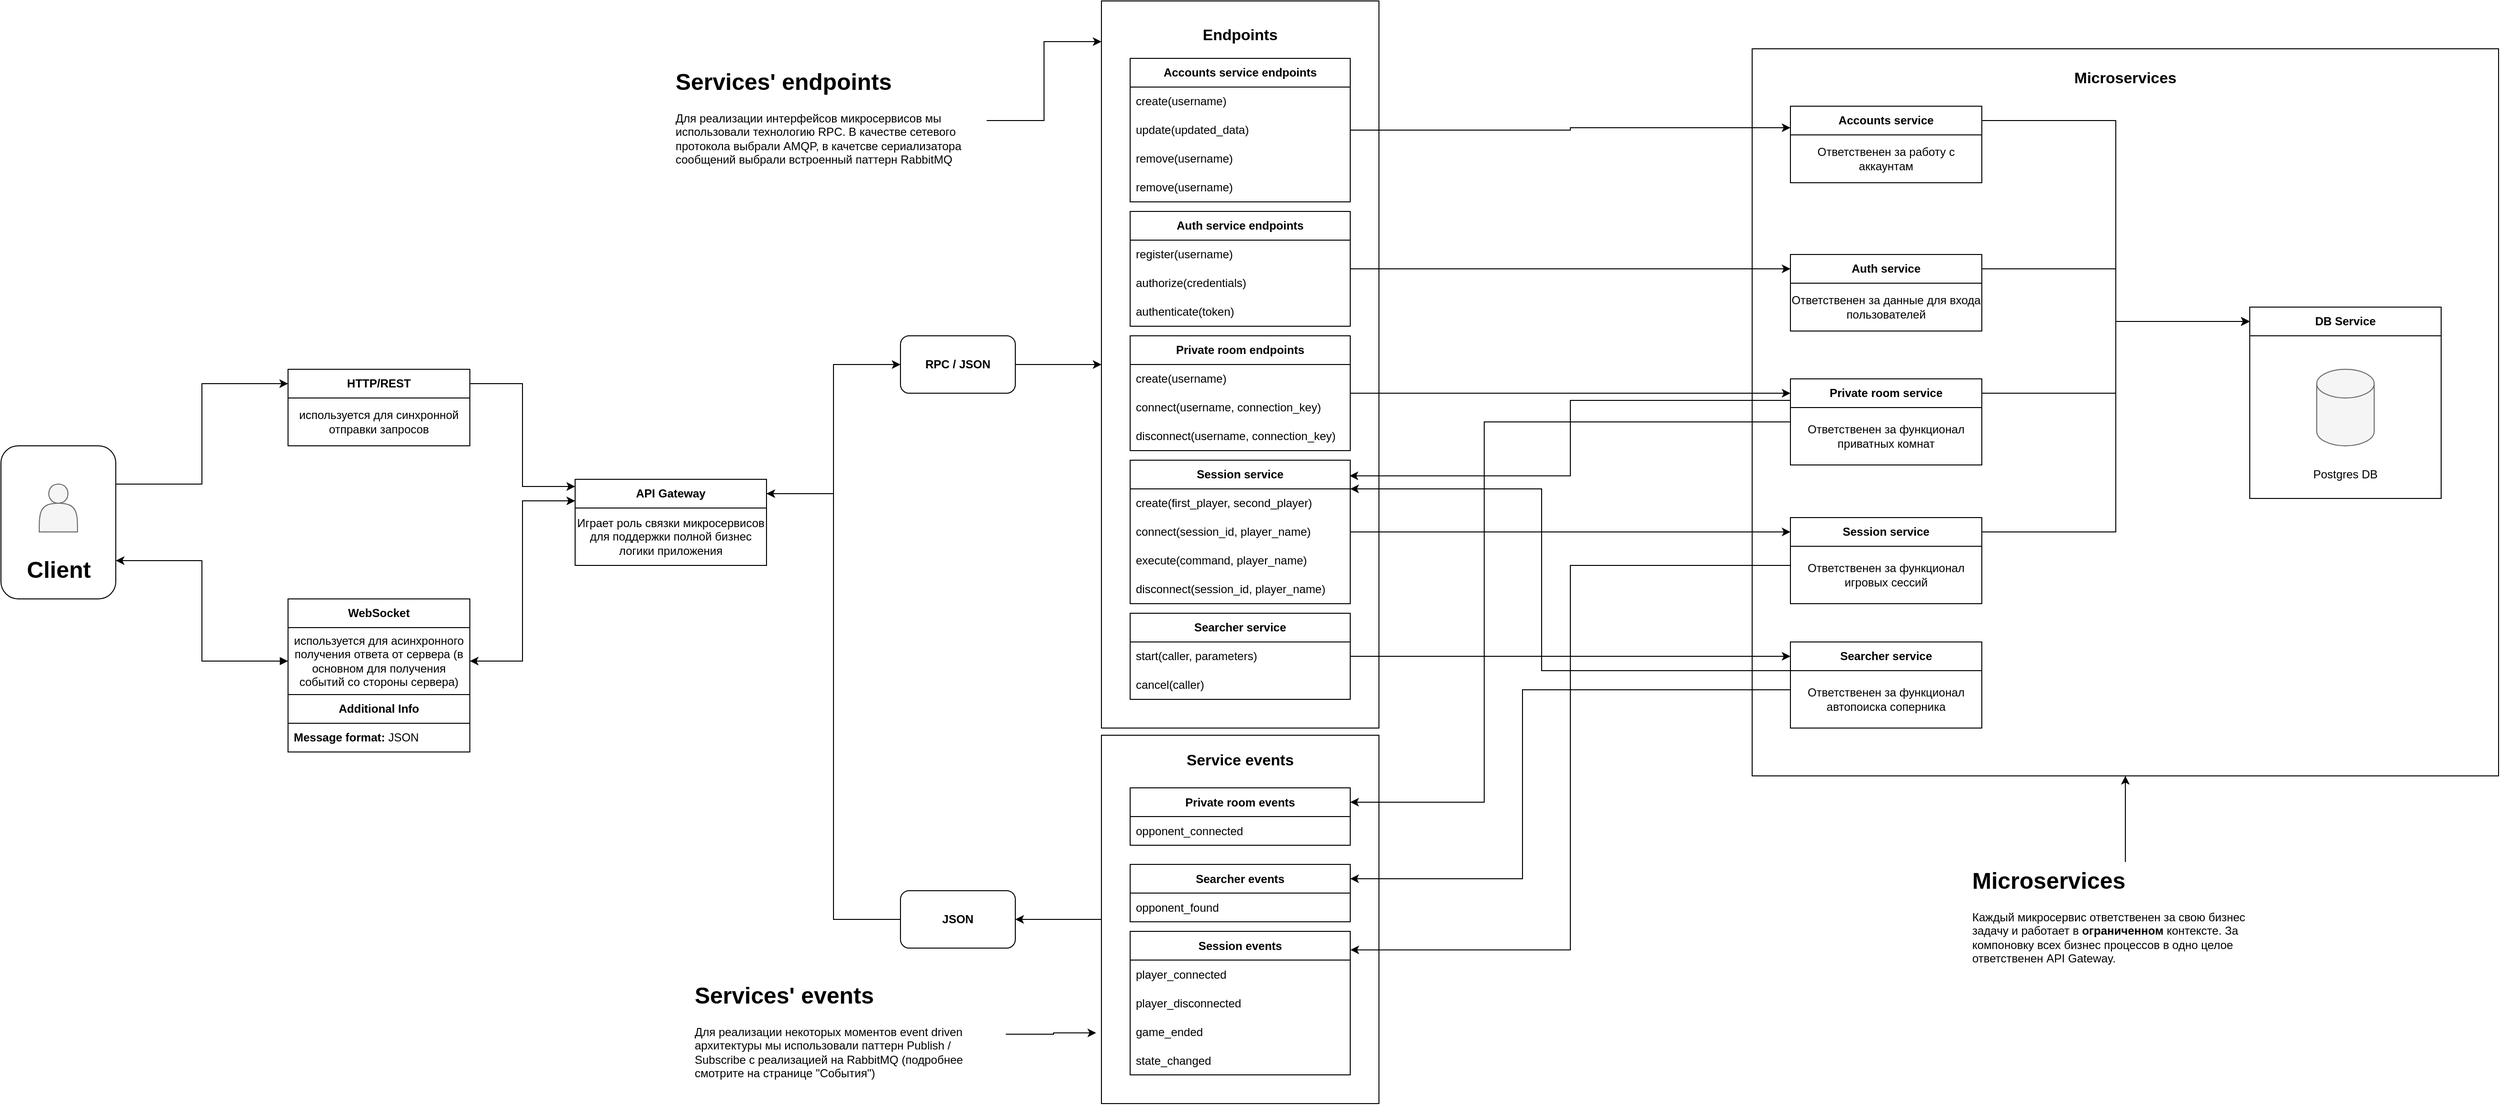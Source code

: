 <mxfile version="20.8.5" type="device" pages="2"><diagram id="Y5wMpekUJ-CUE5D_Z76v" name="Архитектура"><mxGraphModel dx="993" dy="578" grid="1" gridSize="10" guides="1" tooltips="1" connect="1" arrows="1" fold="1" page="1" pageScale="1" pageWidth="1920" pageHeight="1200" math="0" shadow="0"><root><mxCell id="0"/><mxCell id="1" parent="0"/><mxCell id="fDxoLSfiKljnITF41KRz-1" value="" style="rounded=0;whiteSpace=wrap;html=1;" vertex="1" parent="1"><mxGeometry x="2040" y="80" width="780" height="760" as="geometry"/></mxCell><mxCell id="6BykPhnI9kqk2u2RDdWF-20" value="" style="rounded=0;whiteSpace=wrap;html=1;" parent="1" vertex="1"><mxGeometry x="2560" y="380" width="200" height="170" as="geometry"/></mxCell><mxCell id="6BykPhnI9kqk2u2RDdWF-6" style="edgeStyle=orthogonalEdgeStyle;rounded=0;orthogonalLoop=1;jettySize=auto;html=1;entryX=1;entryY=0.5;entryDx=0;entryDy=0;" parent="1" source="oUg235Dm6jJz1CxN2ova-1" target="6BykPhnI9kqk2u2RDdWF-4" edge="1"><mxGeometry relative="1" as="geometry"/></mxCell><mxCell id="oUg235Dm6jJz1CxN2ova-1" value="" style="rounded=0;whiteSpace=wrap;html=1;" parent="1" vertex="1"><mxGeometry x="1360" y="797.5" width="290" height="385" as="geometry"/></mxCell><mxCell id="xs4om7wZSjSLEiR7lNEy-93" value="" style="rounded=0;whiteSpace=wrap;html=1;" parent="1" vertex="1"><mxGeometry x="1360" y="30" width="290" height="760" as="geometry"/></mxCell><mxCell id="xs4om7wZSjSLEiR7lNEy-24" value="" style="rounded=1;whiteSpace=wrap;html=1;" parent="1" vertex="1"><mxGeometry x="210" y="495" width="120" height="160" as="geometry"/></mxCell><mxCell id="6BykPhnI9kqk2u2RDdWF-2" style="edgeStyle=orthogonalEdgeStyle;rounded=0;orthogonalLoop=1;jettySize=auto;html=1;entryX=0;entryY=0.5;entryDx=0;entryDy=0;" parent="1" source="xs4om7wZSjSLEiR7lNEy-1" target="6BykPhnI9kqk2u2RDdWF-1" edge="1"><mxGeometry relative="1" as="geometry"/></mxCell><mxCell id="xs4om7wZSjSLEiR7lNEy-1" value="API Gateway" style="rounded=0;whiteSpace=wrap;html=1;fontStyle=1" parent="1" vertex="1"><mxGeometry x="810" y="530" width="200" height="30" as="geometry"/></mxCell><mxCell id="xs4om7wZSjSLEiR7lNEy-11" value="Играет роль связки микросервисов для поддержки полной бизнес логики приложения" style="rounded=0;whiteSpace=wrap;html=1;" parent="1" vertex="1"><mxGeometry x="810" y="560" width="200" height="60" as="geometry"/></mxCell><mxCell id="6BykPhnI9kqk2u2RDdWF-22" style="edgeStyle=orthogonalEdgeStyle;rounded=0;orthogonalLoop=1;jettySize=auto;html=1;entryX=0;entryY=0.5;entryDx=0;entryDy=0;" parent="1" source="xs4om7wZSjSLEiR7lNEy-12" target="6BykPhnI9kqk2u2RDdWF-19" edge="1"><mxGeometry relative="1" as="geometry"/></mxCell><mxCell id="xs4om7wZSjSLEiR7lNEy-12" value="Accounts service" style="rounded=0;whiteSpace=wrap;html=1;fontStyle=1" parent="1" vertex="1"><mxGeometry x="2080" y="140" width="200" height="30" as="geometry"/></mxCell><mxCell id="xs4om7wZSjSLEiR7lNEy-13" value="Ответственен за работу с аккаунтам" style="rounded=0;whiteSpace=wrap;html=1;" parent="1" vertex="1"><mxGeometry x="2080" y="170" width="200" height="50" as="geometry"/></mxCell><mxCell id="6BykPhnI9kqk2u2RDdWF-23" style="edgeStyle=orthogonalEdgeStyle;rounded=0;orthogonalLoop=1;jettySize=auto;html=1;entryX=0;entryY=0.5;entryDx=0;entryDy=0;" parent="1" source="xs4om7wZSjSLEiR7lNEy-14" target="6BykPhnI9kqk2u2RDdWF-19" edge="1"><mxGeometry relative="1" as="geometry"/></mxCell><mxCell id="xs4om7wZSjSLEiR7lNEy-14" value="Auth service" style="rounded=0;whiteSpace=wrap;html=1;fontStyle=1" parent="1" vertex="1"><mxGeometry x="2080" y="295" width="200" height="30" as="geometry"/></mxCell><mxCell id="xs4om7wZSjSLEiR7lNEy-15" value="Ответственен за данные для входа пользователей" style="rounded=0;whiteSpace=wrap;html=1;" parent="1" vertex="1"><mxGeometry x="2080" y="325" width="200" height="50" as="geometry"/></mxCell><mxCell id="6BykPhnI9kqk2u2RDdWF-14" style="edgeStyle=orthogonalEdgeStyle;rounded=0;orthogonalLoop=1;jettySize=auto;html=1;exitX=0;exitY=0;exitDx=0;exitDy=0;" parent="1" source="xs4om7wZSjSLEiR7lNEy-17" edge="1"><mxGeometry relative="1" as="geometry"><mxPoint x="1620" y="540" as="targetPoint"/><Array as="points"><mxPoint x="1820" y="730"/><mxPoint x="1820" y="540"/></Array></mxGeometry></mxCell><mxCell id="6BykPhnI9kqk2u2RDdWF-17" style="edgeStyle=orthogonalEdgeStyle;rounded=0;orthogonalLoop=1;jettySize=auto;html=1;entryX=1;entryY=0.25;entryDx=0;entryDy=0;" parent="1" source="xs4om7wZSjSLEiR7lNEy-16" target="xs4om7wZSjSLEiR7lNEy-99" edge="1"><mxGeometry relative="1" as="geometry"><Array as="points"><mxPoint x="2180" y="750"/><mxPoint x="1800" y="750"/><mxPoint x="1800" y="948"/></Array></mxGeometry></mxCell><mxCell id="xs4om7wZSjSLEiR7lNEy-16" value="Searcher service" style="rounded=0;whiteSpace=wrap;html=1;fontStyle=1" parent="1" vertex="1"><mxGeometry x="2080" y="700" width="200" height="30" as="geometry"/></mxCell><mxCell id="xs4om7wZSjSLEiR7lNEy-17" value="Ответственен за функционал автопоиска соперника" style="rounded=0;whiteSpace=wrap;html=1;" parent="1" vertex="1"><mxGeometry x="2080" y="730" width="200" height="60" as="geometry"/></mxCell><mxCell id="6BykPhnI9kqk2u2RDdWF-13" style="edgeStyle=orthogonalEdgeStyle;rounded=0;orthogonalLoop=1;jettySize=auto;html=1;entryX=0.997;entryY=0.109;entryDx=0;entryDy=0;entryPerimeter=0;exitX=0;exitY=0.75;exitDx=0;exitDy=0;" parent="1" source="xs4om7wZSjSLEiR7lNEy-18" target="xs4om7wZSjSLEiR7lNEy-83" edge="1"><mxGeometry relative="1" as="geometry"/></mxCell><mxCell id="6BykPhnI9kqk2u2RDdWF-15" style="edgeStyle=orthogonalEdgeStyle;rounded=0;orthogonalLoop=1;jettySize=auto;html=1;entryX=1;entryY=0.25;entryDx=0;entryDy=0;exitX=0;exitY=0.25;exitDx=0;exitDy=0;" parent="1" source="xs4om7wZSjSLEiR7lNEy-19" target="xs4om7wZSjSLEiR7lNEy-95" edge="1"><mxGeometry relative="1" as="geometry"><Array as="points"><mxPoint x="1760" y="470"/><mxPoint x="1760" y="868"/></Array></mxGeometry></mxCell><mxCell id="6BykPhnI9kqk2u2RDdWF-24" style="edgeStyle=orthogonalEdgeStyle;rounded=0;orthogonalLoop=1;jettySize=auto;html=1;entryX=0;entryY=0.5;entryDx=0;entryDy=0;" parent="1" source="xs4om7wZSjSLEiR7lNEy-18" target="6BykPhnI9kqk2u2RDdWF-19" edge="1"><mxGeometry relative="1" as="geometry"/></mxCell><mxCell id="xs4om7wZSjSLEiR7lNEy-18" value="Private room service" style="rounded=0;whiteSpace=wrap;html=1;fontStyle=1" parent="1" vertex="1"><mxGeometry x="2080" y="425" width="200" height="30" as="geometry"/></mxCell><mxCell id="xs4om7wZSjSLEiR7lNEy-19" value="Ответственен за функционал приватных комнат" style="rounded=0;whiteSpace=wrap;html=1;" parent="1" vertex="1"><mxGeometry x="2080" y="455" width="200" height="60" as="geometry"/></mxCell><mxCell id="6BykPhnI9kqk2u2RDdWF-16" style="edgeStyle=orthogonalEdgeStyle;rounded=0;orthogonalLoop=1;jettySize=auto;html=1;entryX=1.001;entryY=0.129;entryDx=0;entryDy=0;entryPerimeter=0;" parent="1" source="xs4om7wZSjSLEiR7lNEy-20" target="xs4om7wZSjSLEiR7lNEy-101" edge="1"><mxGeometry relative="1" as="geometry"><Array as="points"><mxPoint x="2180" y="620"/><mxPoint x="1850" y="620"/><mxPoint x="1850" y="1022"/></Array></mxGeometry></mxCell><mxCell id="6BykPhnI9kqk2u2RDdWF-25" style="edgeStyle=orthogonalEdgeStyle;rounded=0;orthogonalLoop=1;jettySize=auto;html=1;entryX=0;entryY=0.5;entryDx=0;entryDy=0;" parent="1" source="xs4om7wZSjSLEiR7lNEy-20" target="6BykPhnI9kqk2u2RDdWF-19" edge="1"><mxGeometry relative="1" as="geometry"/></mxCell><mxCell id="xs4om7wZSjSLEiR7lNEy-20" value="Session service" style="rounded=0;whiteSpace=wrap;html=1;fontStyle=1" parent="1" vertex="1"><mxGeometry x="2080" y="570" width="200" height="30" as="geometry"/></mxCell><mxCell id="xs4om7wZSjSLEiR7lNEy-21" value="Ответственен за функционал игровых сессий" style="rounded=0;whiteSpace=wrap;html=1;" parent="1" vertex="1"><mxGeometry x="2080" y="600" width="200" height="60" as="geometry"/></mxCell><mxCell id="xs4om7wZSjSLEiR7lNEy-22" value="" style="shape=actor;whiteSpace=wrap;html=1;fillColor=#f5f5f5;fontColor=#333333;strokeColor=#666666;" parent="1" vertex="1"><mxGeometry x="250" y="535" width="40" height="50" as="geometry"/></mxCell><mxCell id="xs4om7wZSjSLEiR7lNEy-23" value="Client" style="text;strokeColor=none;fillColor=none;html=1;fontSize=24;fontStyle=1;verticalAlign=middle;align=center;" parent="1" vertex="1"><mxGeometry x="220" y="605" width="100" height="40" as="geometry"/></mxCell><mxCell id="xs4om7wZSjSLEiR7lNEy-63" style="edgeStyle=orthogonalEdgeStyle;rounded=0;orthogonalLoop=1;jettySize=auto;html=1;exitX=1;exitY=0.25;exitDx=0;exitDy=0;entryX=0;entryY=0.5;entryDx=0;entryDy=0;" parent="1" source="xs4om7wZSjSLEiR7lNEy-24" target="xs4om7wZSjSLEiR7lNEy-25" edge="1"><mxGeometry relative="1" as="geometry"><mxPoint x="360" y="425" as="targetPoint"/></mxGeometry></mxCell><mxCell id="xs4om7wZSjSLEiR7lNEy-64" style="edgeStyle=orthogonalEdgeStyle;rounded=0;orthogonalLoop=1;jettySize=auto;html=1;entryX=0;entryY=0.25;entryDx=0;entryDy=0;" parent="1" source="xs4om7wZSjSLEiR7lNEy-25" target="xs4om7wZSjSLEiR7lNEy-1" edge="1"><mxGeometry relative="1" as="geometry"/></mxCell><mxCell id="xs4om7wZSjSLEiR7lNEy-25" value="HTTP/REST" style="rounded=0;whiteSpace=wrap;html=1;fontStyle=1" parent="1" vertex="1"><mxGeometry x="510" y="415" width="190" height="30" as="geometry"/></mxCell><mxCell id="xs4om7wZSjSLEiR7lNEy-26" value="используется для синхронной отправки запросов" style="rounded=0;whiteSpace=wrap;html=1;" parent="1" vertex="1"><mxGeometry x="510" y="445" width="190" height="50" as="geometry"/></mxCell><mxCell id="xs4om7wZSjSLEiR7lNEy-27" value="WebSocket" style="rounded=0;whiteSpace=wrap;html=1;fontStyle=1" parent="1" vertex="1"><mxGeometry x="510" y="655" width="190" height="30" as="geometry"/></mxCell><mxCell id="xs4om7wZSjSLEiR7lNEy-61" style="edgeStyle=orthogonalEdgeStyle;rounded=0;orthogonalLoop=1;jettySize=auto;html=1;entryX=1;entryY=0.75;entryDx=0;entryDy=0;startArrow=block;startFill=1;" parent="1" source="xs4om7wZSjSLEiR7lNEy-28" target="xs4om7wZSjSLEiR7lNEy-24" edge="1"><mxGeometry relative="1" as="geometry"/></mxCell><mxCell id="xs4om7wZSjSLEiR7lNEy-62" style="edgeStyle=orthogonalEdgeStyle;rounded=0;orthogonalLoop=1;jettySize=auto;html=1;entryX=0;entryY=0.75;entryDx=0;entryDy=0;startArrow=classic;startFill=1;" parent="1" source="xs4om7wZSjSLEiR7lNEy-28" target="xs4om7wZSjSLEiR7lNEy-1" edge="1"><mxGeometry relative="1" as="geometry"/></mxCell><mxCell id="xs4om7wZSjSLEiR7lNEy-28" value="используется для асинхронного получения ответа от сервера (в основном для получения событий со стороны сервера)" style="rounded=0;whiteSpace=wrap;html=1;" parent="1" vertex="1"><mxGeometry x="510" y="685" width="190" height="70" as="geometry"/></mxCell><mxCell id="xs4om7wZSjSLEiR7lNEy-57" value="&lt;b&gt;Additional Info&lt;/b&gt;" style="swimlane;fontStyle=0;childLayout=stackLayout;horizontal=1;startSize=30;horizontalStack=0;resizeParent=1;resizeParentMax=0;resizeLast=0;collapsible=1;marginBottom=0;whiteSpace=wrap;html=1;" parent="1" vertex="1"><mxGeometry x="510" y="755" width="190" height="60" as="geometry"><mxRectangle x="510" y="755" width="190" height="30" as="alternateBounds"/></mxGeometry></mxCell><mxCell id="xs4om7wZSjSLEiR7lNEy-58" value="&lt;b&gt;Message format:&lt;/b&gt; JSON" style="text;strokeColor=none;fillColor=none;align=left;verticalAlign=middle;spacingLeft=4;spacingRight=4;overflow=hidden;points=[[0,0.5],[1,0.5]];portConstraint=eastwest;rotatable=0;whiteSpace=wrap;html=1;" parent="xs4om7wZSjSLEiR7lNEy-57" vertex="1"><mxGeometry y="30" width="190" height="30" as="geometry"/></mxCell><mxCell id="6BykPhnI9kqk2u2RDdWF-8" style="edgeStyle=orthogonalEdgeStyle;rounded=0;orthogonalLoop=1;jettySize=auto;html=1;entryX=0;entryY=0.75;entryDx=0;entryDy=0;" parent="1" source="xs4om7wZSjSLEiR7lNEy-69" target="xs4om7wZSjSLEiR7lNEy-12" edge="1"><mxGeometry relative="1" as="geometry"/></mxCell><mxCell id="xs4om7wZSjSLEiR7lNEy-69" value="&lt;b&gt;Accounts service endpoints&lt;/b&gt;" style="swimlane;fontStyle=0;childLayout=stackLayout;horizontal=1;startSize=30;horizontalStack=0;resizeParent=1;resizeParentMax=0;resizeLast=0;collapsible=1;marginBottom=0;whiteSpace=wrap;html=1;" parent="1" vertex="1"><mxGeometry x="1390" y="90" width="230" height="150" as="geometry"><mxRectangle x="1290" y="760" width="200" height="30" as="alternateBounds"/></mxGeometry></mxCell><mxCell id="xs4om7wZSjSLEiR7lNEy-70" value="create(username)" style="text;strokeColor=none;fillColor=none;align=left;verticalAlign=middle;spacingLeft=4;spacingRight=4;overflow=hidden;points=[[0,0.5],[1,0.5]];portConstraint=eastwest;rotatable=0;whiteSpace=wrap;html=1;" parent="xs4om7wZSjSLEiR7lNEy-69" vertex="1"><mxGeometry y="30" width="230" height="30" as="geometry"/></mxCell><mxCell id="xs4om7wZSjSLEiR7lNEy-71" value="update(updated_data)" style="text;strokeColor=none;fillColor=none;align=left;verticalAlign=middle;spacingLeft=4;spacingRight=4;overflow=hidden;points=[[0,0.5],[1,0.5]];portConstraint=eastwest;rotatable=0;whiteSpace=wrap;html=1;" parent="xs4om7wZSjSLEiR7lNEy-69" vertex="1"><mxGeometry y="60" width="230" height="30" as="geometry"/></mxCell><mxCell id="xs4om7wZSjSLEiR7lNEy-72" value="remove(username)" style="text;strokeColor=none;fillColor=none;align=left;verticalAlign=middle;spacingLeft=4;spacingRight=4;overflow=hidden;points=[[0,0.5],[1,0.5]];portConstraint=eastwest;rotatable=0;whiteSpace=wrap;html=1;" parent="xs4om7wZSjSLEiR7lNEy-69" vertex="1"><mxGeometry y="90" width="230" height="30" as="geometry"/></mxCell><mxCell id="xs4om7wZSjSLEiR7lNEy-73" value="remove(username)" style="text;strokeColor=none;fillColor=none;align=left;verticalAlign=middle;spacingLeft=4;spacingRight=4;overflow=hidden;points=[[0,0.5],[1,0.5]];portConstraint=eastwest;rotatable=0;whiteSpace=wrap;html=1;" parent="xs4om7wZSjSLEiR7lNEy-69" vertex="1"><mxGeometry y="120" width="230" height="30" as="geometry"/></mxCell><mxCell id="6BykPhnI9kqk2u2RDdWF-9" style="edgeStyle=orthogonalEdgeStyle;rounded=0;orthogonalLoop=1;jettySize=auto;html=1;entryX=0;entryY=0.5;entryDx=0;entryDy=0;" parent="1" source="xs4om7wZSjSLEiR7lNEy-74" target="xs4om7wZSjSLEiR7lNEy-14" edge="1"><mxGeometry relative="1" as="geometry"/></mxCell><mxCell id="xs4om7wZSjSLEiR7lNEy-74" value="&lt;b&gt;Auth service endpoints&lt;/b&gt;" style="swimlane;fontStyle=0;childLayout=stackLayout;horizontal=1;startSize=30;horizontalStack=0;resizeParent=1;resizeParentMax=0;resizeLast=0;collapsible=1;marginBottom=0;whiteSpace=wrap;html=1;" parent="1" vertex="1"><mxGeometry x="1390" y="250" width="230" height="120" as="geometry"><mxRectangle x="1290" y="760" width="200" height="30" as="alternateBounds"/></mxGeometry></mxCell><mxCell id="xs4om7wZSjSLEiR7lNEy-75" value="register(username)" style="text;strokeColor=none;fillColor=none;align=left;verticalAlign=middle;spacingLeft=4;spacingRight=4;overflow=hidden;points=[[0,0.5],[1,0.5]];portConstraint=eastwest;rotatable=0;whiteSpace=wrap;html=1;" parent="xs4om7wZSjSLEiR7lNEy-74" vertex="1"><mxGeometry y="30" width="230" height="30" as="geometry"/></mxCell><mxCell id="xs4om7wZSjSLEiR7lNEy-76" value="authorize(credentials)" style="text;strokeColor=none;fillColor=none;align=left;verticalAlign=middle;spacingLeft=4;spacingRight=4;overflow=hidden;points=[[0,0.5],[1,0.5]];portConstraint=eastwest;rotatable=0;whiteSpace=wrap;html=1;" parent="xs4om7wZSjSLEiR7lNEy-74" vertex="1"><mxGeometry y="60" width="230" height="30" as="geometry"/></mxCell><mxCell id="xs4om7wZSjSLEiR7lNEy-77" value="authenticate(token)" style="text;strokeColor=none;fillColor=none;align=left;verticalAlign=middle;spacingLeft=4;spacingRight=4;overflow=hidden;points=[[0,0.5],[1,0.5]];portConstraint=eastwest;rotatable=0;whiteSpace=wrap;html=1;" parent="xs4om7wZSjSLEiR7lNEy-74" vertex="1"><mxGeometry y="90" width="230" height="30" as="geometry"/></mxCell><mxCell id="6BykPhnI9kqk2u2RDdWF-10" style="edgeStyle=orthogonalEdgeStyle;rounded=0;orthogonalLoop=1;jettySize=auto;html=1;entryX=0;entryY=0.5;entryDx=0;entryDy=0;" parent="1" source="xs4om7wZSjSLEiR7lNEy-79" target="xs4om7wZSjSLEiR7lNEy-18" edge="1"><mxGeometry relative="1" as="geometry"/></mxCell><mxCell id="xs4om7wZSjSLEiR7lNEy-79" value="&lt;b&gt;Private room endpoints&lt;/b&gt;" style="swimlane;fontStyle=0;childLayout=stackLayout;horizontal=1;startSize=30;horizontalStack=0;resizeParent=1;resizeParentMax=0;resizeLast=0;collapsible=1;marginBottom=0;whiteSpace=wrap;html=1;" parent="1" vertex="1"><mxGeometry x="1390" y="380" width="230" height="120" as="geometry"><mxRectangle x="1290" y="760" width="200" height="30" as="alternateBounds"/></mxGeometry></mxCell><mxCell id="xs4om7wZSjSLEiR7lNEy-80" value="create(username)" style="text;strokeColor=none;fillColor=none;align=left;verticalAlign=middle;spacingLeft=4;spacingRight=4;overflow=hidden;points=[[0,0.5],[1,0.5]];portConstraint=eastwest;rotatable=0;whiteSpace=wrap;html=1;" parent="xs4om7wZSjSLEiR7lNEy-79" vertex="1"><mxGeometry y="30" width="230" height="30" as="geometry"/></mxCell><mxCell id="xs4om7wZSjSLEiR7lNEy-81" value="connect(username, connection_key)" style="text;strokeColor=none;fillColor=none;align=left;verticalAlign=middle;spacingLeft=4;spacingRight=4;overflow=hidden;points=[[0,0.5],[1,0.5]];portConstraint=eastwest;rotatable=0;whiteSpace=wrap;html=1;" parent="xs4om7wZSjSLEiR7lNEy-79" vertex="1"><mxGeometry y="60" width="230" height="30" as="geometry"/></mxCell><mxCell id="xs4om7wZSjSLEiR7lNEy-82" value="disconnect(username, connection_key)" style="text;strokeColor=none;fillColor=none;align=left;verticalAlign=middle;spacingLeft=4;spacingRight=4;overflow=hidden;points=[[0,0.5],[1,0.5]];portConstraint=eastwest;rotatable=0;whiteSpace=wrap;html=1;" parent="xs4om7wZSjSLEiR7lNEy-79" vertex="1"><mxGeometry y="90" width="230" height="30" as="geometry"/></mxCell><mxCell id="6BykPhnI9kqk2u2RDdWF-12" style="edgeStyle=orthogonalEdgeStyle;rounded=0;orthogonalLoop=1;jettySize=auto;html=1;entryX=0;entryY=0.5;entryDx=0;entryDy=0;" parent="1" source="xs4om7wZSjSLEiR7lNEy-83" target="xs4om7wZSjSLEiR7lNEy-20" edge="1"><mxGeometry relative="1" as="geometry"/></mxCell><mxCell id="xs4om7wZSjSLEiR7lNEy-83" value="&lt;b&gt;Session service&lt;/b&gt;" style="swimlane;fontStyle=0;childLayout=stackLayout;horizontal=1;startSize=30;horizontalStack=0;resizeParent=1;resizeParentMax=0;resizeLast=0;collapsible=1;marginBottom=0;whiteSpace=wrap;html=1;" parent="1" vertex="1"><mxGeometry x="1390" y="510" width="230" height="150" as="geometry"><mxRectangle x="1290" y="760" width="200" height="30" as="alternateBounds"/></mxGeometry></mxCell><mxCell id="xs4om7wZSjSLEiR7lNEy-84" value="create(first_player, second_player)" style="text;strokeColor=none;fillColor=none;align=left;verticalAlign=middle;spacingLeft=4;spacingRight=4;overflow=hidden;points=[[0,0.5],[1,0.5]];portConstraint=eastwest;rotatable=0;whiteSpace=wrap;html=1;" parent="xs4om7wZSjSLEiR7lNEy-83" vertex="1"><mxGeometry y="30" width="230" height="30" as="geometry"/></mxCell><mxCell id="xs4om7wZSjSLEiR7lNEy-85" value="connect(session_id, player_name)" style="text;strokeColor=none;fillColor=none;align=left;verticalAlign=middle;spacingLeft=4;spacingRight=4;overflow=hidden;points=[[0,0.5],[1,0.5]];portConstraint=eastwest;rotatable=0;whiteSpace=wrap;html=1;" parent="xs4om7wZSjSLEiR7lNEy-83" vertex="1"><mxGeometry y="60" width="230" height="30" as="geometry"/></mxCell><mxCell id="xs4om7wZSjSLEiR7lNEy-86" value="execute(command, player_name)" style="text;strokeColor=none;fillColor=none;align=left;verticalAlign=middle;spacingLeft=4;spacingRight=4;overflow=hidden;points=[[0,0.5],[1,0.5]];portConstraint=eastwest;rotatable=0;whiteSpace=wrap;html=1;" parent="xs4om7wZSjSLEiR7lNEy-83" vertex="1"><mxGeometry y="90" width="230" height="30" as="geometry"/></mxCell><mxCell id="xs4om7wZSjSLEiR7lNEy-87" value="disconnect(session_id, player_name)" style="text;strokeColor=none;fillColor=none;align=left;verticalAlign=middle;spacingLeft=4;spacingRight=4;overflow=hidden;points=[[0,0.5],[1,0.5]];portConstraint=eastwest;rotatable=0;whiteSpace=wrap;html=1;" parent="xs4om7wZSjSLEiR7lNEy-83" vertex="1"><mxGeometry y="120" width="230" height="30" as="geometry"/></mxCell><mxCell id="6BykPhnI9kqk2u2RDdWF-11" style="edgeStyle=orthogonalEdgeStyle;rounded=0;orthogonalLoop=1;jettySize=auto;html=1;entryX=0;entryY=0.5;entryDx=0;entryDy=0;" parent="1" source="xs4om7wZSjSLEiR7lNEy-88" target="xs4om7wZSjSLEiR7lNEy-16" edge="1"><mxGeometry relative="1" as="geometry"/></mxCell><mxCell id="xs4om7wZSjSLEiR7lNEy-88" value="&lt;b&gt;Searcher service&lt;/b&gt;" style="swimlane;fontStyle=0;childLayout=stackLayout;horizontal=1;startSize=30;horizontalStack=0;resizeParent=1;resizeParentMax=0;resizeLast=0;collapsible=1;marginBottom=0;whiteSpace=wrap;html=1;" parent="1" vertex="1"><mxGeometry x="1390" y="670" width="230" height="90" as="geometry"><mxRectangle x="1290" y="760" width="200" height="30" as="alternateBounds"/></mxGeometry></mxCell><mxCell id="xs4om7wZSjSLEiR7lNEy-89" value="start(caller, parameters)" style="text;strokeColor=none;fillColor=none;align=left;verticalAlign=middle;spacingLeft=4;spacingRight=4;overflow=hidden;points=[[0,0.5],[1,0.5]];portConstraint=eastwest;rotatable=0;whiteSpace=wrap;html=1;" parent="xs4om7wZSjSLEiR7lNEy-88" vertex="1"><mxGeometry y="30" width="230" height="30" as="geometry"/></mxCell><mxCell id="xs4om7wZSjSLEiR7lNEy-90" value="cancel(caller)" style="text;strokeColor=none;fillColor=none;align=left;verticalAlign=middle;spacingLeft=4;spacingRight=4;overflow=hidden;points=[[0,0.5],[1,0.5]];portConstraint=eastwest;rotatable=0;whiteSpace=wrap;html=1;" parent="xs4om7wZSjSLEiR7lNEy-88" vertex="1"><mxGeometry y="60" width="230" height="30" as="geometry"/></mxCell><mxCell id="xs4om7wZSjSLEiR7lNEy-94" value="&lt;font style=&quot;font-size: 16px;&quot;&gt;Endpoints&lt;/font&gt;" style="text;html=1;strokeColor=none;fillColor=none;align=center;verticalAlign=middle;whiteSpace=wrap;rounded=0;fontStyle=1" parent="1" vertex="1"><mxGeometry x="1360" y="50" width="290" height="30" as="geometry"/></mxCell><mxCell id="xs4om7wZSjSLEiR7lNEy-95" value="&lt;b&gt;Private room events&lt;/b&gt;" style="swimlane;fontStyle=0;childLayout=stackLayout;horizontal=1;startSize=30;horizontalStack=0;resizeParent=1;resizeParentMax=0;resizeLast=0;collapsible=1;marginBottom=0;whiteSpace=wrap;html=1;" parent="1" vertex="1"><mxGeometry x="1390" y="852.5" width="230" height="60" as="geometry"><mxRectangle x="1290" y="760" width="200" height="30" as="alternateBounds"/></mxGeometry></mxCell><mxCell id="xs4om7wZSjSLEiR7lNEy-96" value="opponent_connected" style="text;strokeColor=none;fillColor=none;align=left;verticalAlign=middle;spacingLeft=4;spacingRight=4;overflow=hidden;points=[[0,0.5],[1,0.5]];portConstraint=eastwest;rotatable=0;whiteSpace=wrap;html=1;" parent="xs4om7wZSjSLEiR7lNEy-95" vertex="1"><mxGeometry y="30" width="230" height="30" as="geometry"/></mxCell><mxCell id="xs4om7wZSjSLEiR7lNEy-99" value="&lt;b&gt;Searcher events&lt;/b&gt;" style="swimlane;fontStyle=0;childLayout=stackLayout;horizontal=1;startSize=30;horizontalStack=0;resizeParent=1;resizeParentMax=0;resizeLast=0;collapsible=1;marginBottom=0;whiteSpace=wrap;html=1;" parent="1" vertex="1"><mxGeometry x="1390" y="932.5" width="230" height="60" as="geometry"><mxRectangle x="1290" y="760" width="200" height="30" as="alternateBounds"/></mxGeometry></mxCell><mxCell id="xs4om7wZSjSLEiR7lNEy-100" value="opponent_found" style="text;strokeColor=none;fillColor=none;align=left;verticalAlign=middle;spacingLeft=4;spacingRight=4;overflow=hidden;points=[[0,0.5],[1,0.5]];portConstraint=eastwest;rotatable=0;whiteSpace=wrap;html=1;" parent="xs4om7wZSjSLEiR7lNEy-99" vertex="1"><mxGeometry y="30" width="230" height="30" as="geometry"/></mxCell><mxCell id="xs4om7wZSjSLEiR7lNEy-101" value="&lt;b&gt;Session events&lt;/b&gt;" style="swimlane;fontStyle=0;childLayout=stackLayout;horizontal=1;startSize=30;horizontalStack=0;resizeParent=1;resizeParentMax=0;resizeLast=0;collapsible=1;marginBottom=0;whiteSpace=wrap;html=1;" parent="1" vertex="1"><mxGeometry x="1390" y="1002.5" width="230" height="150" as="geometry"><mxRectangle x="1290" y="760" width="200" height="30" as="alternateBounds"/></mxGeometry></mxCell><mxCell id="xs4om7wZSjSLEiR7lNEy-103" value="player_connected" style="text;strokeColor=none;fillColor=none;align=left;verticalAlign=middle;spacingLeft=4;spacingRight=4;overflow=hidden;points=[[0,0.5],[1,0.5]];portConstraint=eastwest;rotatable=0;whiteSpace=wrap;html=1;" parent="xs4om7wZSjSLEiR7lNEy-101" vertex="1"><mxGeometry y="30" width="230" height="30" as="geometry"/></mxCell><mxCell id="xs4om7wZSjSLEiR7lNEy-104" value="player_disconnected" style="text;strokeColor=none;fillColor=none;align=left;verticalAlign=middle;spacingLeft=4;spacingRight=4;overflow=hidden;points=[[0,0.5],[1,0.5]];portConstraint=eastwest;rotatable=0;whiteSpace=wrap;html=1;" parent="xs4om7wZSjSLEiR7lNEy-101" vertex="1"><mxGeometry y="60" width="230" height="30" as="geometry"/></mxCell><mxCell id="xs4om7wZSjSLEiR7lNEy-105" value="game_ended" style="text;strokeColor=none;fillColor=none;align=left;verticalAlign=middle;spacingLeft=4;spacingRight=4;overflow=hidden;points=[[0,0.5],[1,0.5]];portConstraint=eastwest;rotatable=0;whiteSpace=wrap;html=1;" parent="xs4om7wZSjSLEiR7lNEy-101" vertex="1"><mxGeometry y="90" width="230" height="30" as="geometry"/></mxCell><mxCell id="xs4om7wZSjSLEiR7lNEy-102" value="state_changed" style="text;strokeColor=none;fillColor=none;align=left;verticalAlign=middle;spacingLeft=4;spacingRight=4;overflow=hidden;points=[[0,0.5],[1,0.5]];portConstraint=eastwest;rotatable=0;whiteSpace=wrap;html=1;" parent="xs4om7wZSjSLEiR7lNEy-101" vertex="1"><mxGeometry y="120" width="230" height="30" as="geometry"/></mxCell><mxCell id="oUg235Dm6jJz1CxN2ova-2" value="&lt;span style=&quot;font-size: 16px;&quot;&gt;Service events&lt;/span&gt;" style="text;html=1;strokeColor=none;fillColor=none;align=center;verticalAlign=middle;whiteSpace=wrap;rounded=0;fontStyle=1" parent="1" vertex="1"><mxGeometry x="1360" y="807.5" width="290" height="30" as="geometry"/></mxCell><mxCell id="6BykPhnI9kqk2u2RDdWF-3" style="edgeStyle=orthogonalEdgeStyle;rounded=0;orthogonalLoop=1;jettySize=auto;html=1;entryX=0;entryY=0.5;entryDx=0;entryDy=0;" parent="1" source="6BykPhnI9kqk2u2RDdWF-1" target="xs4om7wZSjSLEiR7lNEy-93" edge="1"><mxGeometry relative="1" as="geometry"/></mxCell><mxCell id="6BykPhnI9kqk2u2RDdWF-1" value="&lt;b&gt;RPC / JSON&lt;/b&gt;" style="rounded=1;whiteSpace=wrap;html=1;" parent="1" vertex="1"><mxGeometry x="1150" y="380" width="120" height="60" as="geometry"/></mxCell><mxCell id="6BykPhnI9kqk2u2RDdWF-7" style="edgeStyle=orthogonalEdgeStyle;rounded=0;orthogonalLoop=1;jettySize=auto;html=1;entryX=1;entryY=0.5;entryDx=0;entryDy=0;" parent="1" source="6BykPhnI9kqk2u2RDdWF-4" target="xs4om7wZSjSLEiR7lNEy-1" edge="1"><mxGeometry relative="1" as="geometry"/></mxCell><mxCell id="6BykPhnI9kqk2u2RDdWF-4" value="&lt;b&gt;JSON&lt;/b&gt;" style="rounded=1;whiteSpace=wrap;html=1;" parent="1" vertex="1"><mxGeometry x="1150" y="960" width="120" height="60" as="geometry"/></mxCell><mxCell id="6BykPhnI9kqk2u2RDdWF-18" value="" style="shape=cylinder3;whiteSpace=wrap;html=1;boundedLbl=1;backgroundOutline=1;size=15;fillColor=#f5f5f5;fontColor=#333333;strokeColor=#666666;" parent="1" vertex="1"><mxGeometry x="2630" y="415" width="60" height="80" as="geometry"/></mxCell><mxCell id="6BykPhnI9kqk2u2RDdWF-19" value="DB Service" style="rounded=0;whiteSpace=wrap;html=1;fontStyle=1" parent="1" vertex="1"><mxGeometry x="2560" y="350" width="200" height="30" as="geometry"/></mxCell><mxCell id="6BykPhnI9kqk2u2RDdWF-21" value="Postgres DB" style="text;html=1;strokeColor=none;fillColor=none;align=center;verticalAlign=middle;whiteSpace=wrap;rounded=0;" parent="1" vertex="1"><mxGeometry x="2615" y="510" width="90" height="30" as="geometry"/></mxCell><mxCell id="6BykPhnI9kqk2u2RDdWF-27" style="edgeStyle=orthogonalEdgeStyle;rounded=0;orthogonalLoop=1;jettySize=auto;html=1;entryX=0;entryY=0.75;entryDx=0;entryDy=0;" parent="1" source="6BykPhnI9kqk2u2RDdWF-26" target="xs4om7wZSjSLEiR7lNEy-94" edge="1"><mxGeometry relative="1" as="geometry"><mxPoint x="1350" y="70" as="targetPoint"/></mxGeometry></mxCell><mxCell id="6BykPhnI9kqk2u2RDdWF-26" value="&lt;h1&gt;Services' endpoints&lt;/h1&gt;&lt;p&gt;Для реализации интерфейсов микросервисов мы использовали технологию RPC. В качестве сетевого протокола выбрали AMQP, в качетсве сериализатора сообщений выбрали встроенный паттерн RabbitMQ&lt;/p&gt;" style="text;html=1;strokeColor=none;fillColor=none;spacing=5;spacingTop=-20;whiteSpace=wrap;overflow=hidden;rounded=0;" parent="1" vertex="1"><mxGeometry x="910" y="95" width="330" height="120" as="geometry"/></mxCell><mxCell id="6BykPhnI9kqk2u2RDdWF-29" style="edgeStyle=orthogonalEdgeStyle;rounded=0;orthogonalLoop=1;jettySize=auto;html=1;entryX=-0.019;entryY=0.808;entryDx=0;entryDy=0;entryPerimeter=0;" parent="1" source="6BykPhnI9kqk2u2RDdWF-28" target="oUg235Dm6jJz1CxN2ova-1" edge="1"><mxGeometry relative="1" as="geometry"/></mxCell><mxCell id="6BykPhnI9kqk2u2RDdWF-28" value="&lt;h1&gt;Services' events&lt;/h1&gt;&lt;p&gt;Для реализации некоторых моментов event driven архитектуры мы использовали паттерн Publish / Subscribe с реализацией на RabbitMQ (подробнее смотрите на странице &quot;События&quot;)&amp;nbsp;&lt;/p&gt;" style="text;html=1;strokeColor=none;fillColor=none;spacing=5;spacingTop=-20;whiteSpace=wrap;overflow=hidden;rounded=0;" parent="1" vertex="1"><mxGeometry x="930" y="1050" width="330" height="120" as="geometry"/></mxCell><mxCell id="fDxoLSfiKljnITF41KRz-2" value="&lt;font style=&quot;font-size: 16px;&quot;&gt;Microservices&lt;/font&gt;" style="text;html=1;strokeColor=none;fillColor=none;align=center;verticalAlign=middle;whiteSpace=wrap;rounded=0;fontStyle=1" vertex="1" parent="1"><mxGeometry x="2040" y="95" width="780" height="30" as="geometry"/></mxCell><mxCell id="fDxoLSfiKljnITF41KRz-4" style="edgeStyle=orthogonalEdgeStyle;rounded=0;orthogonalLoop=1;jettySize=auto;html=1;entryX=0.5;entryY=1;entryDx=0;entryDy=0;" edge="1" parent="1" source="fDxoLSfiKljnITF41KRz-3" target="fDxoLSfiKljnITF41KRz-1"><mxGeometry relative="1" as="geometry"/></mxCell><mxCell id="fDxoLSfiKljnITF41KRz-3" value="&lt;h1&gt;Microservices&lt;/h1&gt;&lt;p&gt;Каждый микросервис ответственен за свою бизнес задачу и работает в &lt;b&gt;ограниченном&lt;/b&gt; контексте. За компоновку всех бизнес процессов в одно целое ответственен API Gateway.&lt;/p&gt;" style="text;html=1;strokeColor=none;fillColor=none;spacing=5;spacingTop=-20;whiteSpace=wrap;overflow=hidden;rounded=0;" vertex="1" parent="1"><mxGeometry x="2265" y="930" width="330" height="120" as="geometry"/></mxCell></root></mxGraphModel></diagram><diagram id="t1naCtLETrHMnUqSK0vp" name="События"><mxGraphModel dx="1323" dy="770" grid="1" gridSize="10" guides="1" tooltips="1" connect="1" arrows="1" fold="1" page="1" pageScale="1" pageWidth="1920" pageHeight="1200" math="0" shadow="0"><root><mxCell id="0"/><mxCell id="1" parent="0"/><mxCell id="uL46x91S2fgckizx0TLN-1" value="&lt;b&gt;Subscriber&lt;/b&gt;" style="rounded=0;whiteSpace=wrap;html=1;" parent="1" vertex="1"><mxGeometry x="455" y="410" width="120" height="60" as="geometry"/></mxCell><mxCell id="uL46x91S2fgckizx0TLN-7" style="edgeStyle=orthogonalEdgeStyle;rounded=0;orthogonalLoop=1;jettySize=auto;html=1;exitX=0;exitY=0.5;exitDx=0;exitDy=0;entryX=1;entryY=0.5;entryDx=0;entryDy=0;startArrow=none;" parent="1" source="uL46x91S2fgckizx0TLN-6" target="uL46x91S2fgckizx0TLN-1" edge="1"><mxGeometry relative="1" as="geometry"/></mxCell><mxCell id="uL46x91S2fgckizx0TLN-9" style="edgeStyle=orthogonalEdgeStyle;rounded=0;orthogonalLoop=1;jettySize=auto;html=1;exitX=0;exitY=0.5;exitDx=0;exitDy=0;entryX=1;entryY=0.5;entryDx=0;entryDy=0;startArrow=none;" parent="1" source="uL46x91S2fgckizx0TLN-10" target="uL46x91S2fgckizx0TLN-8" edge="1"><mxGeometry relative="1" as="geometry"/></mxCell><mxCell id="uL46x91S2fgckizx0TLN-2" value="&lt;b&gt;Event exchange&lt;/b&gt;" style="rounded=1;whiteSpace=wrap;html=1;" parent="1" vertex="1"><mxGeometry x="935" y="500" width="120" height="60" as="geometry"/></mxCell><mxCell id="uL46x91S2fgckizx0TLN-5" style="edgeStyle=orthogonalEdgeStyle;rounded=0;orthogonalLoop=1;jettySize=auto;html=1;entryX=1;entryY=0.5;entryDx=0;entryDy=0;" parent="1" source="uL46x91S2fgckizx0TLN-3" target="uL46x91S2fgckizx0TLN-2" edge="1"><mxGeometry relative="1" as="geometry"/></mxCell><mxCell id="uL46x91S2fgckizx0TLN-3" value="&lt;b&gt;Publisher&lt;/b&gt;" style="rounded=0;whiteSpace=wrap;html=1;" parent="1" vertex="1"><mxGeometry x="1345" y="500" width="120" height="60" as="geometry"/></mxCell><mxCell id="uL46x91S2fgckizx0TLN-4" value="exchange.publish(message, route_key)" style="rounded=0;whiteSpace=wrap;html=1;" parent="1" vertex="1"><mxGeometry x="1095" y="515" width="230" height="30" as="geometry"/></mxCell><mxCell id="uL46x91S2fgckizx0TLN-8" value="&lt;b&gt;Subscriber&lt;/b&gt;" style="rounded=0;whiteSpace=wrap;html=1;" parent="1" vertex="1"><mxGeometry x="455" y="610" width="120" height="60" as="geometry"/></mxCell><mxCell id="uL46x91S2fgckizx0TLN-14" style="edgeStyle=orthogonalEdgeStyle;rounded=0;orthogonalLoop=1;jettySize=auto;html=1;entryX=0.5;entryY=0;entryDx=0;entryDy=0;" parent="1" source="uL46x91S2fgckizx0TLN-11" target="uL46x91S2fgckizx0TLN-2" edge="1"><mxGeometry relative="1" as="geometry"/></mxCell><mxCell id="uL46x91S2fgckizx0TLN-11" value="&lt;h1&gt;1. События в RabbitMQ&lt;/h1&gt;&lt;p&gt;Паттерн Publish / Subscribe подразумевает создание Exchange в rabbitmq с типом FANOUT. Exchange такого типа отправит сообщение во все очереди, которые привязано к нему с соответствующим route key&lt;/p&gt;" style="text;html=1;strokeColor=none;fillColor=none;spacing=5;spacingTop=-20;whiteSpace=wrap;overflow=hidden;rounded=0;" parent="1" vertex="1"><mxGeometry x="1125" y="260" width="280" height="150" as="geometry"/></mxCell><mxCell id="uL46x91S2fgckizx0TLN-12" value="" style="edgeStyle=orthogonalEdgeStyle;rounded=0;orthogonalLoop=1;jettySize=auto;html=1;exitX=0;exitY=0.5;exitDx=0;exitDy=0;entryX=1;entryY=0.5;entryDx=0;entryDy=0;endArrow=none;" parent="1" source="uL46x91S2fgckizx0TLN-2" target="uL46x91S2fgckizx0TLN-10" edge="1"><mxGeometry relative="1" as="geometry"><mxPoint x="935.0" y="530" as="sourcePoint"/><mxPoint x="575" y="640" as="targetPoint"/></mxGeometry></mxCell><mxCell id="uL46x91S2fgckizx0TLN-10" value="Channel(route_key=a)" style="rounded=0;whiteSpace=wrap;html=1;" parent="1" vertex="1"><mxGeometry x="655" y="625" width="200" height="30" as="geometry"/></mxCell><mxCell id="uL46x91S2fgckizx0TLN-13" value="" style="edgeStyle=orthogonalEdgeStyle;rounded=0;orthogonalLoop=1;jettySize=auto;html=1;exitX=0;exitY=0.5;exitDx=0;exitDy=0;entryX=1;entryY=0.5;entryDx=0;entryDy=0;endArrow=none;" parent="1" source="uL46x91S2fgckizx0TLN-2" target="uL46x91S2fgckizx0TLN-6" edge="1"><mxGeometry relative="1" as="geometry"><mxPoint x="935.0" y="530" as="sourcePoint"/><mxPoint x="575" y="440.0" as="targetPoint"/></mxGeometry></mxCell><mxCell id="uL46x91S2fgckizx0TLN-6" value="Channel(route_key=a)" style="rounded=0;whiteSpace=wrap;html=1;" parent="1" vertex="1"><mxGeometry x="655" y="425" width="200" height="30" as="geometry"/></mxCell><mxCell id="uL46x91S2fgckizx0TLN-20" style="edgeStyle=orthogonalEdgeStyle;rounded=0;orthogonalLoop=1;jettySize=auto;html=1;entryX=0.5;entryY=1;entryDx=0;entryDy=0;" parent="1" source="uL46x91S2fgckizx0TLN-15" target="uL46x91S2fgckizx0TLN-3" edge="1"><mxGeometry relative="1" as="geometry"/></mxCell><mxCell id="uL46x91S2fgckizx0TLN-15" value="&lt;h1&gt;2. Уведомление подписчиков&lt;/h1&gt;&lt;p&gt;Со стороны отправителя необходимо только отправить сообщение exchange, соответствующему данному событию. Остальную работу он выполнит сам.&lt;/p&gt;" style="text;html=1;strokeColor=none;fillColor=none;spacing=5;spacingTop=-20;whiteSpace=wrap;overflow=hidden;rounded=0;" parent="1" vertex="1"><mxGeometry x="1265" y="625" width="280" height="150" as="geometry"/></mxCell><mxCell id="uL46x91S2fgckizx0TLN-19" style="edgeStyle=orthogonalEdgeStyle;rounded=0;orthogonalLoop=1;jettySize=auto;html=1;entryX=0.5;entryY=1;entryDx=0;entryDy=0;" parent="1" source="uL46x91S2fgckizx0TLN-16" target="uL46x91S2fgckizx0TLN-10" edge="1"><mxGeometry relative="1" as="geometry"/></mxCell><mxCell id="uL46x91S2fgckizx0TLN-16" value="&lt;h1&gt;3. Принятие сообщений&lt;/h1&gt;&lt;p&gt;Со стороны получателя создается временная очередь с route key, соответствующим данному событию&lt;/p&gt;" style="text;html=1;strokeColor=none;fillColor=none;spacing=5;spacingTop=-20;whiteSpace=wrap;overflow=hidden;rounded=0;" parent="1" vertex="1"><mxGeometry x="855" y="710" width="280" height="150" as="geometry"/></mxCell><mxCell id="uL46x91S2fgckizx0TLN-18" style="edgeStyle=orthogonalEdgeStyle;rounded=0;orthogonalLoop=1;jettySize=auto;html=1;entryX=0.5;entryY=1;entryDx=0;entryDy=0;" parent="1" source="uL46x91S2fgckizx0TLN-17" target="uL46x91S2fgckizx0TLN-8" edge="1"><mxGeometry relative="1" as="geometry"/></mxCell><mxCell id="uL46x91S2fgckizx0TLN-17" value="&lt;h1&gt;4. Фильтрация сообщения&lt;/h1&gt;&lt;p&gt;Далее, на программном уровне сообщения фильтруются (например, если мы хотим отправить сообщения пользователю A, что соперник найден, то проверяем в сообщению, с кем оно связано).&amp;nbsp;&lt;/p&gt;" style="text;html=1;strokeColor=none;fillColor=none;spacing=5;spacingTop=-20;whiteSpace=wrap;overflow=hidden;rounded=0;" parent="1" vertex="1"><mxGeometry x="375" y="790" width="280" height="150" as="geometry"/></mxCell></root></mxGraphModel></diagram></mxfile>